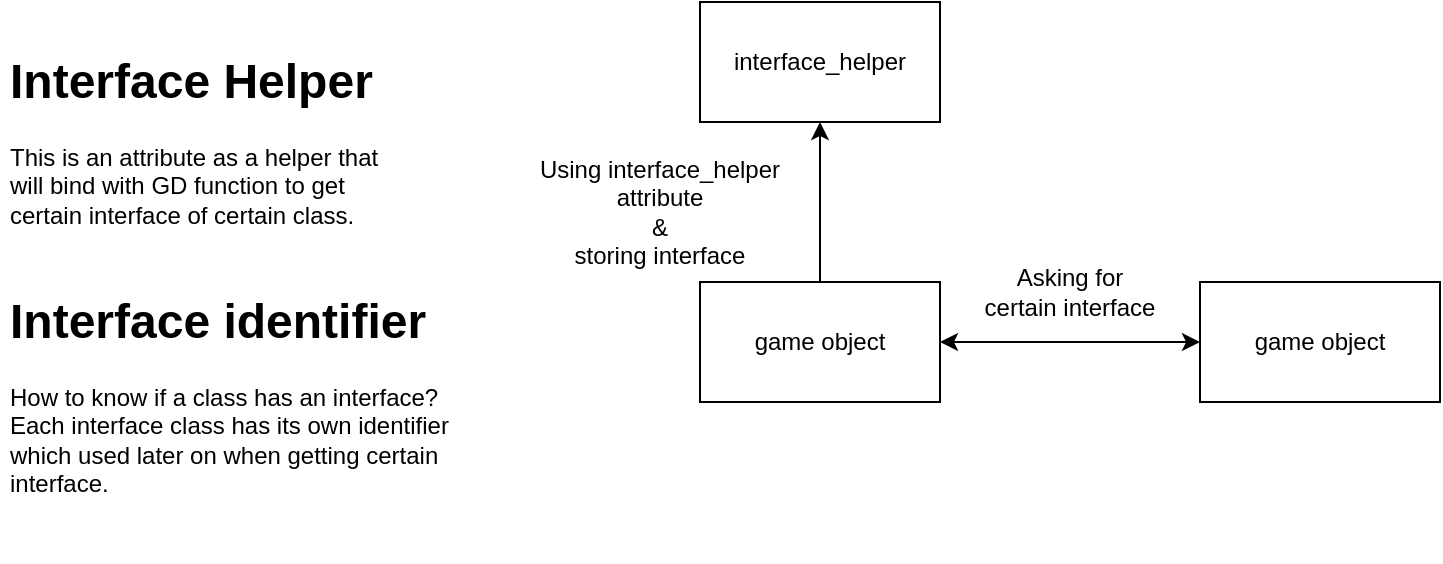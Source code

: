 <mxfile>
    <diagram id="oZM3xAbjTzJBJRHHOyCi" name="Page-1">
        <mxGraphModel dx="899" dy="819" grid="1" gridSize="10" guides="1" tooltips="1" connect="1" arrows="1" fold="1" page="1" pageScale="1" pageWidth="850" pageHeight="1100" math="0" shadow="0">
            <root>
                <mxCell id="0"/>
                <mxCell id="1" parent="0"/>
                <mxCell id="3" value="interface_helper" style="rounded=0;whiteSpace=wrap;html=1;" parent="1" vertex="1">
                    <mxGeometry x="480" y="270" width="120" height="60" as="geometry"/>
                </mxCell>
                <mxCell id="4" value="game object" style="rounded=0;whiteSpace=wrap;html=1;" parent="1" vertex="1">
                    <mxGeometry x="480" y="410" width="120" height="60" as="geometry"/>
                </mxCell>
                <mxCell id="5" value="game object" style="rounded=0;whiteSpace=wrap;html=1;" parent="1" vertex="1">
                    <mxGeometry x="730" y="410" width="120" height="60" as="geometry"/>
                </mxCell>
                <mxCell id="6" value="" style="endArrow=classic;html=1;exitX=0;exitY=0.5;exitDx=0;exitDy=0;entryX=1;entryY=0.5;entryDx=0;entryDy=0;startArrow=classic;startFill=1;" parent="1" source="5" target="4" edge="1">
                    <mxGeometry width="50" height="50" relative="1" as="geometry">
                        <mxPoint x="400" y="440" as="sourcePoint"/>
                        <mxPoint x="450" y="390" as="targetPoint"/>
                    </mxGeometry>
                </mxCell>
                <mxCell id="7" value="" style="endArrow=classic;html=1;exitX=0.5;exitY=0;exitDx=0;exitDy=0;entryX=0.5;entryY=1;entryDx=0;entryDy=0;" parent="1" source="4" target="3" edge="1">
                    <mxGeometry width="50" height="50" relative="1" as="geometry">
                        <mxPoint x="400" y="440" as="sourcePoint"/>
                        <mxPoint x="560" y="360" as="targetPoint"/>
                    </mxGeometry>
                </mxCell>
                <mxCell id="8" value="Using interface_helper attribute&lt;br&gt;&amp;amp;&lt;br&gt;storing interface" style="text;html=1;strokeColor=none;fillColor=none;align=center;verticalAlign=middle;whiteSpace=wrap;rounded=0;" parent="1" vertex="1">
                    <mxGeometry x="390" y="360" width="140" height="30" as="geometry"/>
                </mxCell>
                <mxCell id="9" value="Asking for certain interface" style="text;html=1;strokeColor=none;fillColor=none;align=center;verticalAlign=middle;whiteSpace=wrap;rounded=0;" parent="1" vertex="1">
                    <mxGeometry x="620" y="400" width="90" height="30" as="geometry"/>
                </mxCell>
                <mxCell id="12" value="&lt;h1&gt;Interface Helper&lt;/h1&gt;&lt;p&gt;This is an attribute as a helper that will bind with GD function to get certain interface of certain class.&lt;/p&gt;&lt;p&gt;&lt;br&gt;&lt;/p&gt;" style="text;html=1;strokeColor=none;fillColor=none;spacing=5;spacingTop=-20;whiteSpace=wrap;overflow=hidden;rounded=0;" parent="1" vertex="1">
                    <mxGeometry x="130" y="290" width="200" height="120" as="geometry"/>
                </mxCell>
                <mxCell id="13" value="&lt;h1&gt;Interface identifier&lt;/h1&gt;&lt;p&gt;How to know if a class has an interface? Each interface class has its own identifier which used later on when getting certain interface.&lt;/p&gt;" style="text;html=1;strokeColor=none;fillColor=none;spacing=5;spacingTop=-20;whiteSpace=wrap;overflow=hidden;rounded=0;" vertex="1" parent="1">
                    <mxGeometry x="130" y="410" width="230" height="140" as="geometry"/>
                </mxCell>
            </root>
        </mxGraphModel>
    </diagram>
</mxfile>